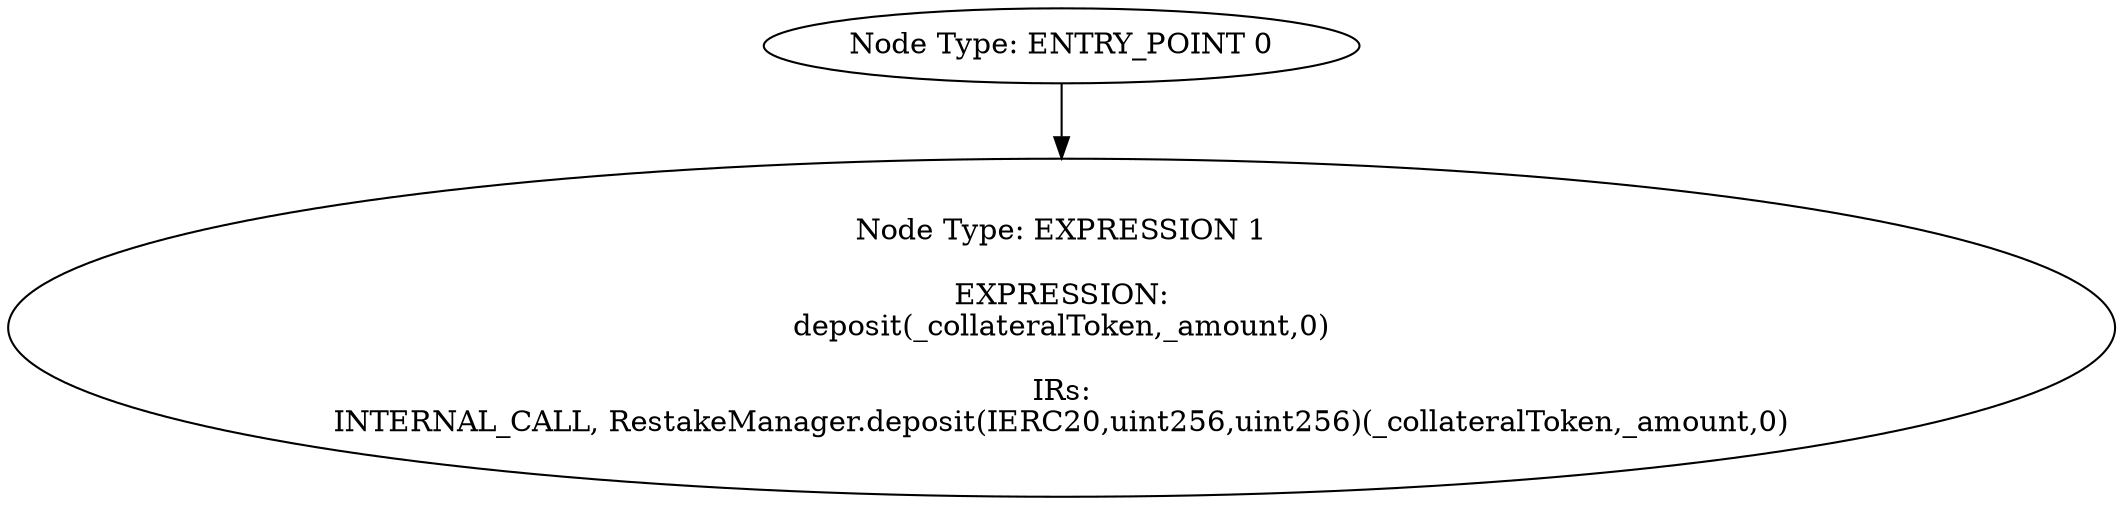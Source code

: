 digraph{
0[label="Node Type: ENTRY_POINT 0
"];
0->1;
1[label="Node Type: EXPRESSION 1

EXPRESSION:
deposit(_collateralToken,_amount,0)

IRs:
INTERNAL_CALL, RestakeManager.deposit(IERC20,uint256,uint256)(_collateralToken,_amount,0)"];
}
